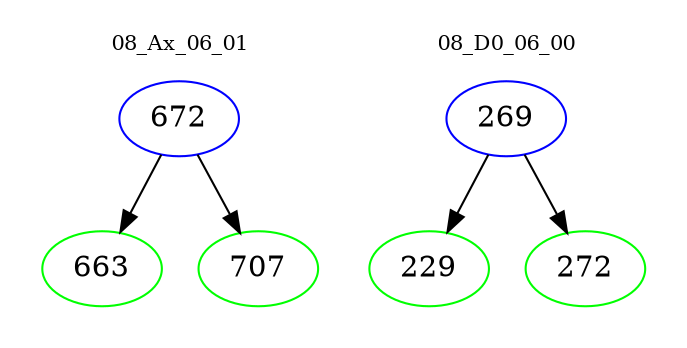 digraph{
subgraph cluster_0 {
color = white
label = "08_Ax_06_01";
fontsize=10;
T0_672 [label="672", color="blue"]
T0_672 -> T0_663 [color="black"]
T0_663 [label="663", color="green"]
T0_672 -> T0_707 [color="black"]
T0_707 [label="707", color="green"]
}
subgraph cluster_1 {
color = white
label = "08_D0_06_00";
fontsize=10;
T1_269 [label="269", color="blue"]
T1_269 -> T1_229 [color="black"]
T1_229 [label="229", color="green"]
T1_269 -> T1_272 [color="black"]
T1_272 [label="272", color="green"]
}
}
